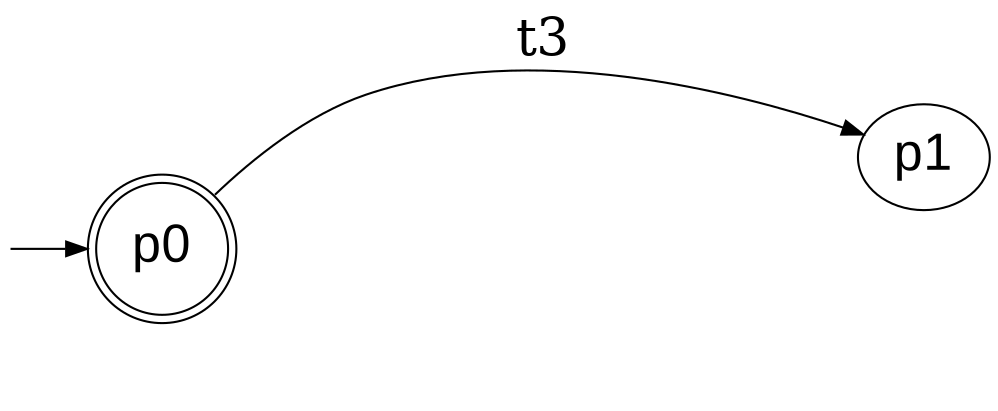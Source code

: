 digraph G {
  fontname=courier;
  rankdir=LR; graph[labeljust=l,nojustify=true]
  node [fontname=Arial, fontsize=25];
  edge [fontsize=25];
// Initial state
I0 [label="", style=invis, width=0]
I0 -> p0;
// 2 final states
// all 4 states
p3 [label="", style=invis, width=0]
p3 -> p3 [label="t9",style=invis]
p3 -> p1 [label="t11",style=invis]
p3 -> p2 [label="t7",style=invis]
p3 -> p0 [label="t8",style=invis]
p0 [label="p0",shape="doublecircle"]
p0 -> p1 [label="t3"]
p0 -> p2 [label="t2",style=invis]
p2 [label="",style=invis]
p2 -> p3 [label="t4",style=invis]
p2 -> p1 [label="t10",style=invis]
p2 -> p2 [label="t6",style=invis]
p2 -> p0 [label="t5",style=invis]
p1 [label="p1"]
p1 -> p1 [label="t1",style=invis]
}
